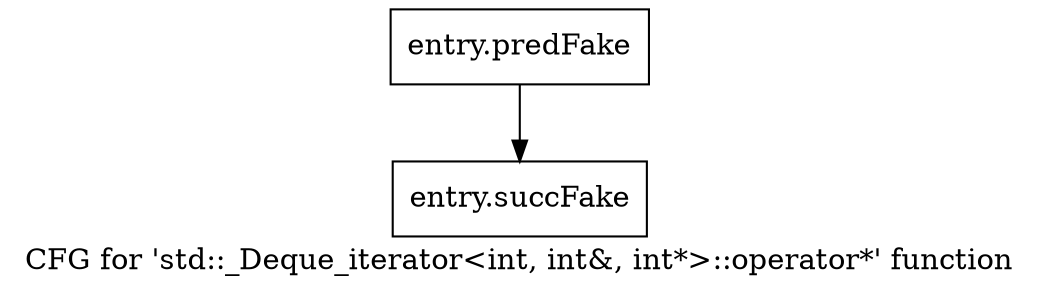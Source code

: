 digraph "CFG for 'std::_Deque_iterator\<int, int&, int*\>::operator*' function" {
	label="CFG for 'std::_Deque_iterator\<int, int&, int*\>::operator*' function";

	Node0x4890fc0 [shape=record,filename="",linenumber="",label="{entry.predFake}"];
	Node0x4890fc0 -> Node0x49900e0[ callList="" memoryops="" filename="/proj/xbuilds/2019.2_0801_1/installs/lin64/Vivado/HEAD/tps/lnx64/gcc-6.2.0/lib/gcc/x86_64-pc-linux-gnu/6.2.0/../../../../include/c++/6.2.0/bits/stl_deque.h"];
	Node0x49900e0 [shape=record,filename="/proj/xbuilds/2019.2_0801_1/installs/lin64/Vivado/HEAD/tps/lnx64/gcc-6.2.0/lib/gcc/x86_64-pc-linux-gnu/6.2.0/../../../../include/c++/6.2.0/bits/stl_deque.h",linenumber="159",label="{entry.succFake}"];
}
